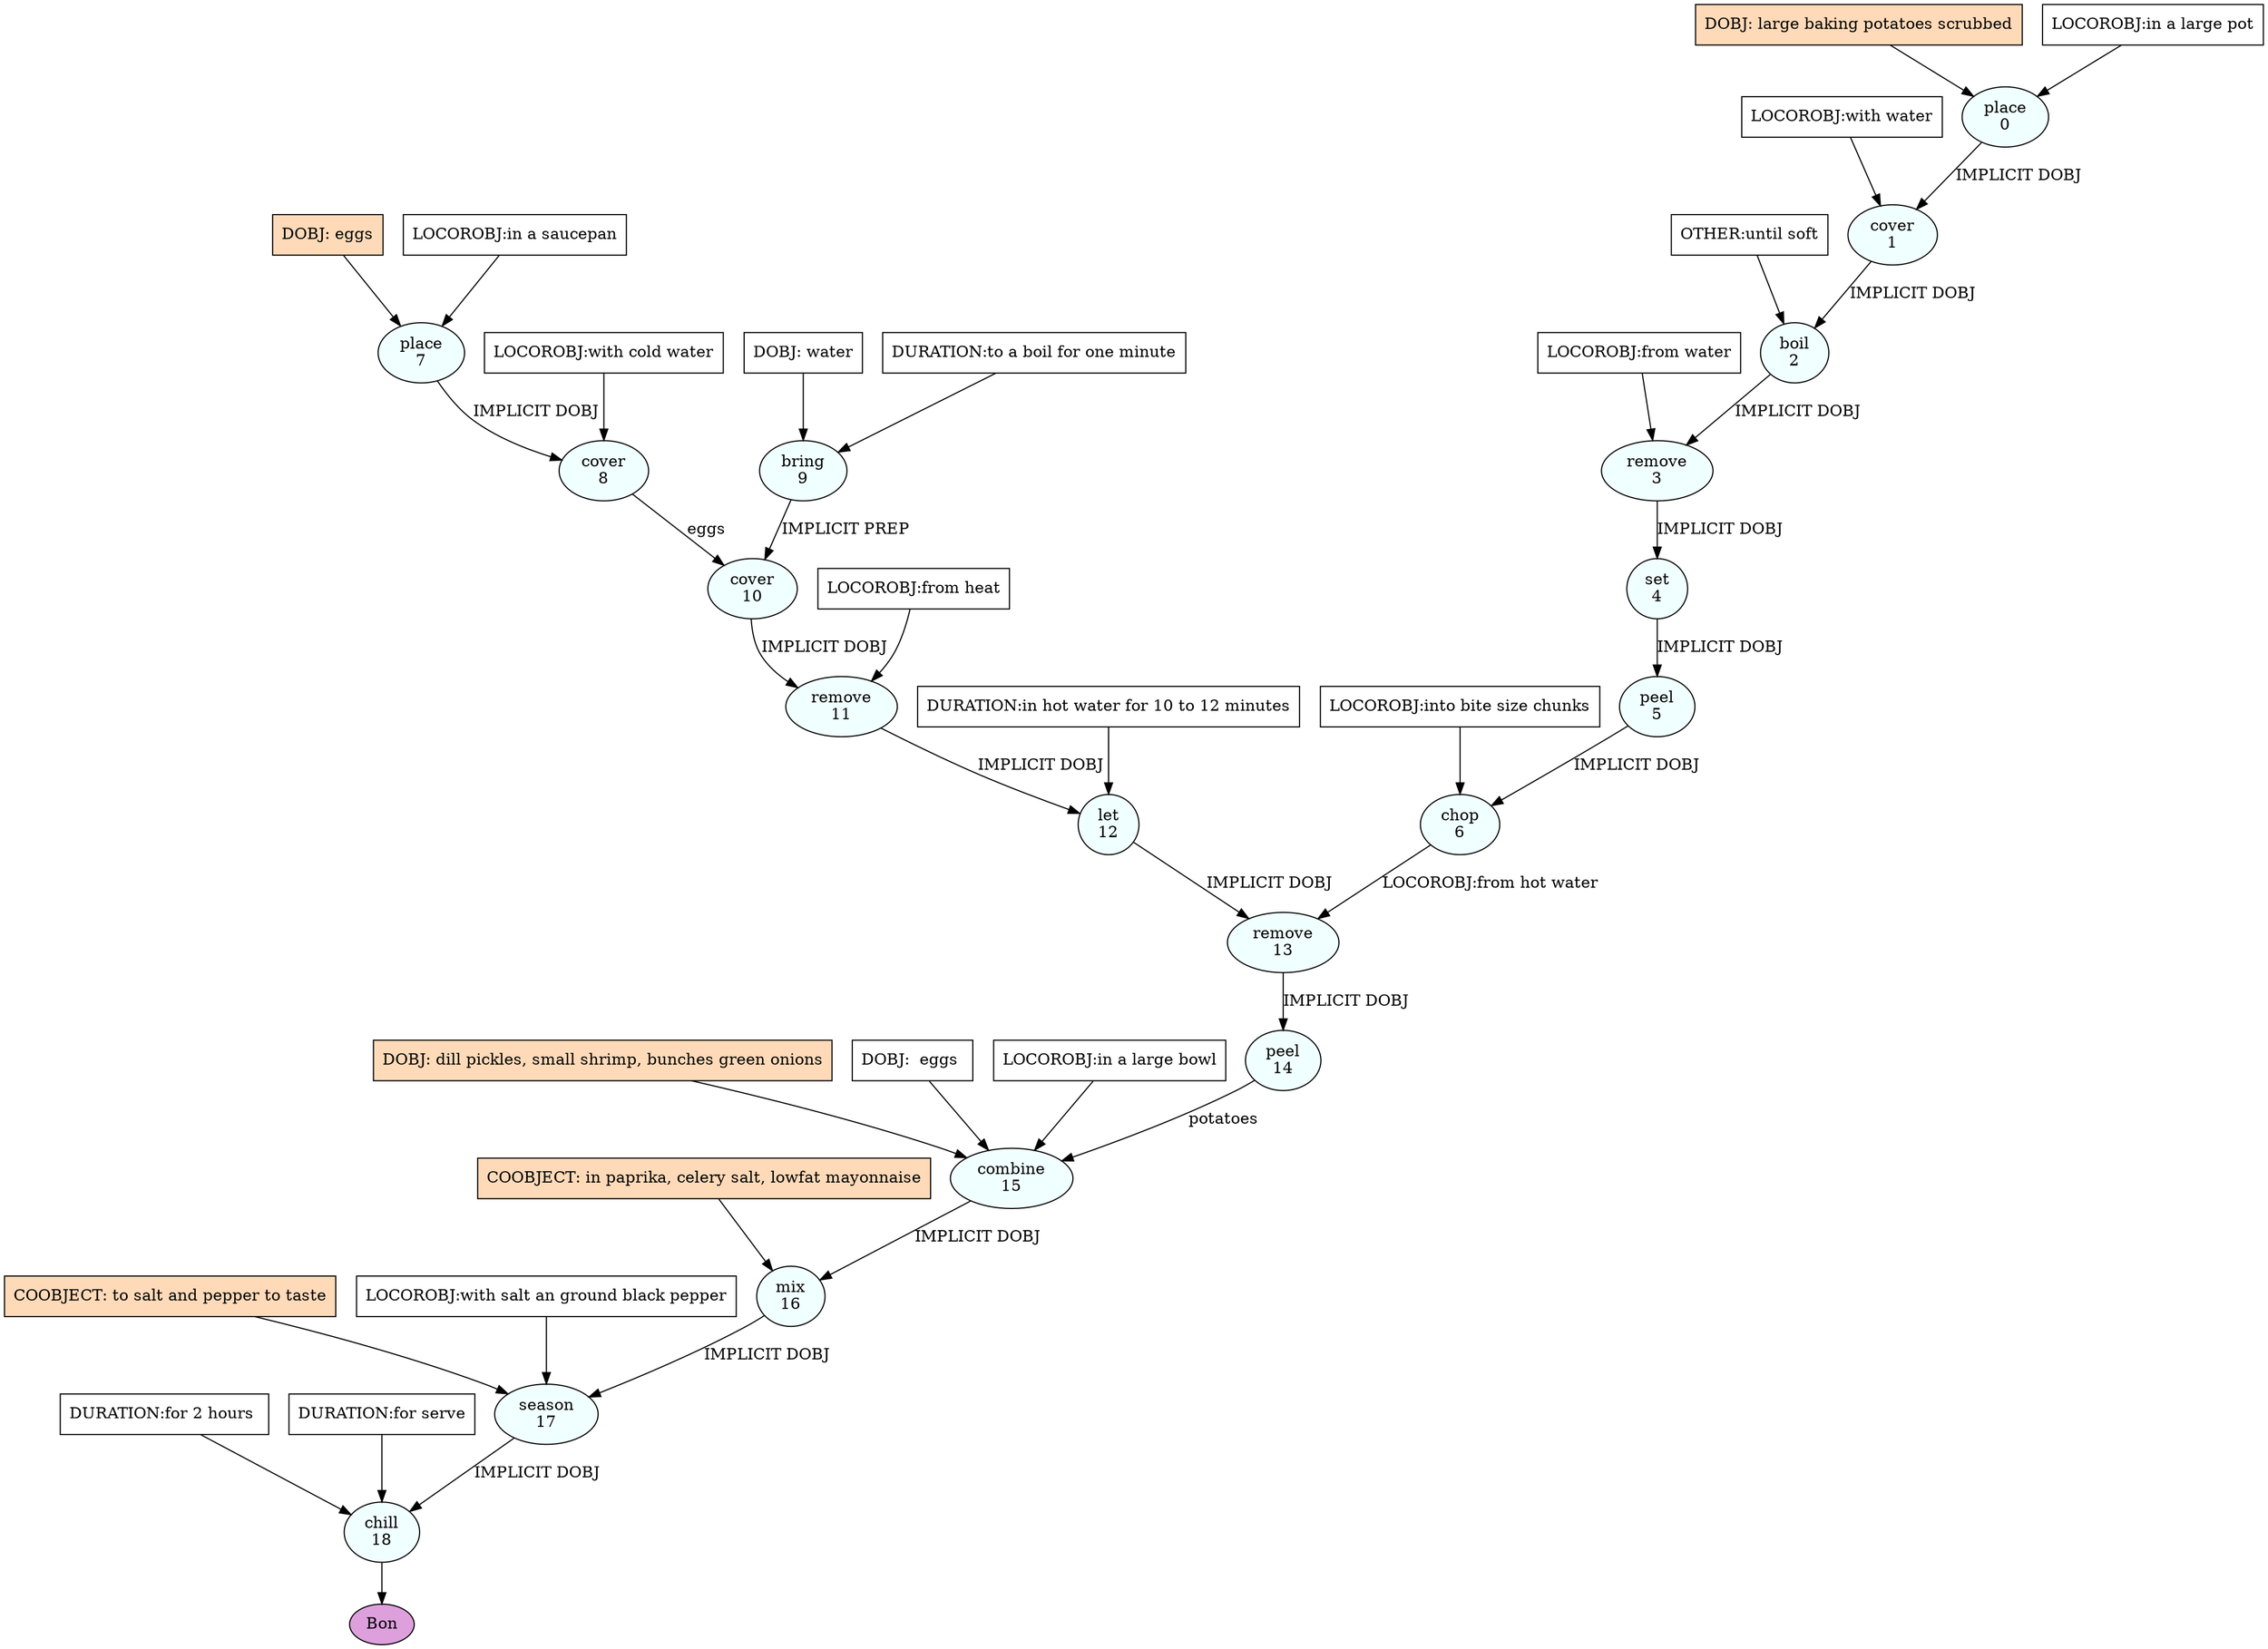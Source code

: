 digraph recipe {
E0[label="place
0", shape=oval, style=filled, fillcolor=azure]
E1[label="cover
1", shape=oval, style=filled, fillcolor=azure]
E2[label="boil
2", shape=oval, style=filled, fillcolor=azure]
E3[label="remove
3", shape=oval, style=filled, fillcolor=azure]
E4[label="set
4", shape=oval, style=filled, fillcolor=azure]
E5[label="peel
5", shape=oval, style=filled, fillcolor=azure]
E6[label="chop
6", shape=oval, style=filled, fillcolor=azure]
E7[label="place
7", shape=oval, style=filled, fillcolor=azure]
E8[label="cover
8", shape=oval, style=filled, fillcolor=azure]
E9[label="bring
9", shape=oval, style=filled, fillcolor=azure]
E10[label="cover
10", shape=oval, style=filled, fillcolor=azure]
E11[label="remove
11", shape=oval, style=filled, fillcolor=azure]
E12[label="let
12", shape=oval, style=filled, fillcolor=azure]
E13[label="remove
13", shape=oval, style=filled, fillcolor=azure]
E14[label="peel
14", shape=oval, style=filled, fillcolor=azure]
E15[label="combine
15", shape=oval, style=filled, fillcolor=azure]
E16[label="mix
16", shape=oval, style=filled, fillcolor=azure]
E17[label="season
17", shape=oval, style=filled, fillcolor=azure]
E18[label="chill
18", shape=oval, style=filled, fillcolor=azure]
D0[label="DOBJ: large baking potatoes scrubbed", shape=box, style=filled, fillcolor=peachpuff]
D0 -> E0
P0_0[label="LOCOROBJ:in a large pot", shape=box, style=filled, fillcolor=white]
P0_0 -> E0
D7[label="DOBJ: eggs", shape=box, style=filled, fillcolor=peachpuff]
D7 -> E7
P7_0[label="LOCOROBJ:in a saucepan", shape=box, style=filled, fillcolor=white]
P7_0 -> E7
D9[label="DOBJ: water", shape=box, style=filled, fillcolor=white]
D9 -> E9
P9_0[label="DURATION:to a boil for one minute", shape=box, style=filled, fillcolor=white]
P9_0 -> E9
E0 -> E1 [label="IMPLICIT DOBJ"]
P1_0_0[label="LOCOROBJ:with water", shape=box, style=filled, fillcolor=white]
P1_0_0 -> E1
E1 -> E2 [label="IMPLICIT DOBJ"]
P2_0_0[label="OTHER:until soft", shape=box, style=filled, fillcolor=white]
P2_0_0 -> E2
E2 -> E3 [label="IMPLICIT DOBJ"]
P3_0_0[label="LOCOROBJ:from water", shape=box, style=filled, fillcolor=white]
P3_0_0 -> E3
E3 -> E4 [label="IMPLICIT DOBJ"]
E4 -> E5 [label="IMPLICIT DOBJ"]
E5 -> E6 [label="IMPLICIT DOBJ"]
P6_0_0[label="LOCOROBJ:into bite size chunks", shape=box, style=filled, fillcolor=white]
P6_0_0 -> E6
E7 -> E8 [label="IMPLICIT DOBJ"]
P8_0_0[label="LOCOROBJ:with cold water", shape=box, style=filled, fillcolor=white]
P8_0_0 -> E8
E8 -> E10 [label="eggs"]
E9 -> E10 [label="IMPLICIT PREP"]
E10 -> E11 [label="IMPLICIT DOBJ"]
P11_0_0[label="LOCOROBJ:from heat", shape=box, style=filled, fillcolor=white]
P11_0_0 -> E11
E11 -> E12 [label="IMPLICIT DOBJ"]
P12_0_0[label="DURATION:in hot water for 10 to 12 minutes", shape=box, style=filled, fillcolor=white]
P12_0_0 -> E12
E12 -> E13 [label="IMPLICIT DOBJ"]
E6 -> E13 [label="LOCOROBJ:from hot water"]
E13 -> E14 [label="IMPLICIT DOBJ"]
D15_ing[label="DOBJ: dill pickles, small shrimp, bunches green onions", shape=box, style=filled, fillcolor=peachpuff]
D15_ing -> E15
E14 -> E15 [label="potatoes "]
D15_1[label="DOBJ:  eggs ", shape=box, style=filled, fillcolor=white]
D15_1 -> E15
P15_0_0[label="LOCOROBJ:in a large bowl", shape=box, style=filled, fillcolor=white]
P15_0_0 -> E15
E15 -> E16 [label="IMPLICIT DOBJ"]
P16_0_ing[label="COOBJECT: in paprika, celery salt, lowfat mayonnaise", shape=box, style=filled, fillcolor=peachpuff]
P16_0_ing -> E16
E16 -> E17 [label="IMPLICIT DOBJ"]
P17_0_ing[label="COOBJECT: to salt and pepper to taste", shape=box, style=filled, fillcolor=peachpuff]
P17_0_ing -> E17
P17_1_0[label="LOCOROBJ:with salt an ground black pepper", shape=box, style=filled, fillcolor=white]
P17_1_0 -> E17
E17 -> E18 [label="IMPLICIT DOBJ"]
P18_0_0[label="DURATION:for 2 hours ", shape=box, style=filled, fillcolor=white]
P18_0_0 -> E18
P18_0_1[label="DURATION:for serve", shape=box, style=filled, fillcolor=white]
P18_0_1 -> E18
EOR[label="Bon", shape=oval, style=filled, fillcolor=plum]
E18 -> EOR
}
